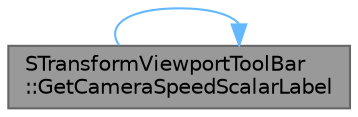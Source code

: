 digraph "STransformViewportToolBar::GetCameraSpeedScalarLabel"
{
 // INTERACTIVE_SVG=YES
 // LATEX_PDF_SIZE
  bgcolor="transparent";
  edge [fontname=Helvetica,fontsize=10,labelfontname=Helvetica,labelfontsize=10];
  node [fontname=Helvetica,fontsize=10,shape=box,height=0.2,width=0.4];
  rankdir="LR";
  Node1 [id="Node000001",label="STransformViewportToolBar\l::GetCameraSpeedScalarLabel",height=0.2,width=0.4,color="gray40", fillcolor="grey60", style="filled", fontcolor="black",tooltip="Camera speed scalar Label callback."];
  Node1 -> Node1 [id="edge1_Node000001_Node000001",color="steelblue1",style="solid",tooltip=" "];
}
